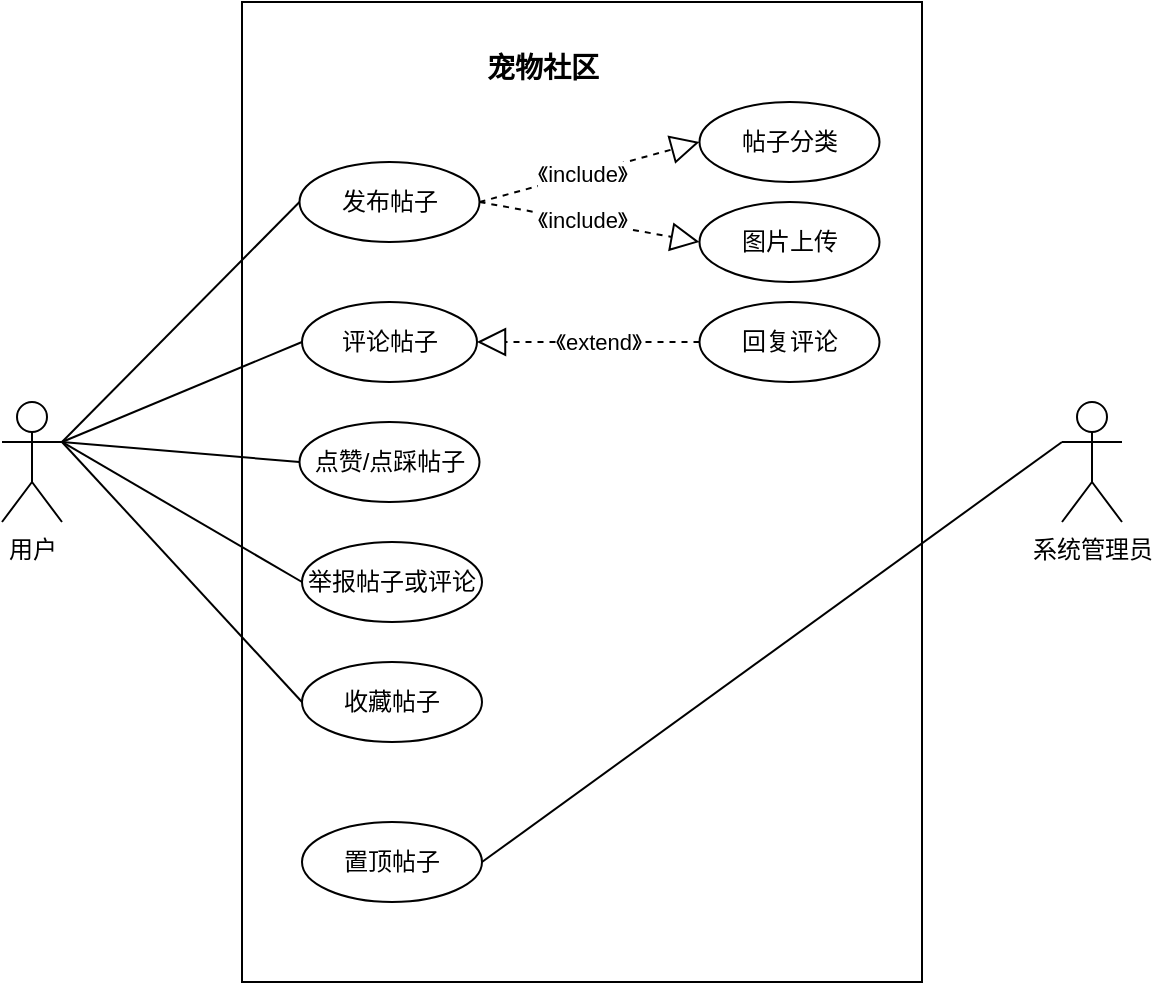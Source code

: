 <mxfile version="24.7.5">
  <diagram name="第 1 页" id="nsxJLc1dvf7kwepm8-jS">
    <mxGraphModel dx="1091" dy="855" grid="1" gridSize="10" guides="1" tooltips="1" connect="1" arrows="1" fold="1" page="1" pageScale="1" pageWidth="827" pageHeight="1169" math="0" shadow="0">
      <root>
        <mxCell id="0" />
        <mxCell id="1" parent="0" />
        <mxCell id="mOv1wEPNL8f3eLhTAkVn-103" value="" style="rounded=0;whiteSpace=wrap;html=1;" vertex="1" parent="1">
          <mxGeometry x="180" y="100" width="340" height="490" as="geometry" />
        </mxCell>
        <mxCell id="mOv1wEPNL8f3eLhTAkVn-2" value="用户" style="shape=umlActor;verticalLabelPosition=bottom;verticalAlign=top;html=1;outlineConnect=0;" vertex="1" parent="1">
          <mxGeometry x="60" y="300" width="30" height="60" as="geometry" />
        </mxCell>
        <mxCell id="mOv1wEPNL8f3eLhTAkVn-3" value="系统管理员" style="shape=umlActor;verticalLabelPosition=bottom;verticalAlign=top;html=1;outlineConnect=0;" vertex="1" parent="1">
          <mxGeometry x="590" y="300" width="30" height="60" as="geometry" />
        </mxCell>
        <mxCell id="mOv1wEPNL8f3eLhTAkVn-4" value="&lt;font style=&quot;font-size: 14px;&quot;&gt;宠物社区&lt;/font&gt;" style="text;strokeColor=none;fillColor=none;html=1;fontSize=24;fontStyle=1;verticalAlign=middle;align=center;" vertex="1" parent="1">
          <mxGeometry x="280" y="110" width="100" height="40" as="geometry" />
        </mxCell>
        <mxCell id="mOv1wEPNL8f3eLhTAkVn-5" value="发布帖子" style="ellipse;whiteSpace=wrap;html=1;" vertex="1" parent="1">
          <mxGeometry x="208.75" y="180" width="90" height="40" as="geometry" />
        </mxCell>
        <mxCell id="mOv1wEPNL8f3eLhTAkVn-6" value="评论帖子" style="ellipse;whiteSpace=wrap;html=1;" vertex="1" parent="1">
          <mxGeometry x="210" y="250" width="87.5" height="40" as="geometry" />
        </mxCell>
        <mxCell id="mOv1wEPNL8f3eLhTAkVn-7" value="点赞/点踩帖子" style="ellipse;whiteSpace=wrap;html=1;" vertex="1" parent="1">
          <mxGeometry x="208.75" y="310" width="90" height="40" as="geometry" />
        </mxCell>
        <mxCell id="mOv1wEPNL8f3eLhTAkVn-8" value="举报帖子或评论" style="ellipse;whiteSpace=wrap;html=1;" vertex="1" parent="1">
          <mxGeometry x="210" y="370" width="90" height="40" as="geometry" />
        </mxCell>
        <mxCell id="mOv1wEPNL8f3eLhTAkVn-11" value="收藏帖子" style="ellipse;whiteSpace=wrap;html=1;" vertex="1" parent="1">
          <mxGeometry x="210" y="430" width="90" height="40" as="geometry" />
        </mxCell>
        <mxCell id="mOv1wEPNL8f3eLhTAkVn-14" value="置顶帖子" style="ellipse;whiteSpace=wrap;html=1;" vertex="1" parent="1">
          <mxGeometry x="210" y="510" width="90" height="40" as="geometry" />
        </mxCell>
        <mxCell id="mOv1wEPNL8f3eLhTAkVn-77" value="" style="endArrow=none;html=1;rounded=0;exitX=1;exitY=0.333;exitDx=0;exitDy=0;exitPerimeter=0;entryX=0;entryY=0.5;entryDx=0;entryDy=0;" edge="1" parent="1" source="mOv1wEPNL8f3eLhTAkVn-2" target="mOv1wEPNL8f3eLhTAkVn-5">
          <mxGeometry width="50" height="50" relative="1" as="geometry">
            <mxPoint x="230" y="420" as="sourcePoint" />
            <mxPoint x="280" y="370" as="targetPoint" />
          </mxGeometry>
        </mxCell>
        <mxCell id="mOv1wEPNL8f3eLhTAkVn-78" value="" style="endArrow=none;html=1;rounded=0;entryX=0;entryY=0.5;entryDx=0;entryDy=0;exitX=1;exitY=0.333;exitDx=0;exitDy=0;exitPerimeter=0;" edge="1" parent="1" target="mOv1wEPNL8f3eLhTAkVn-6" source="mOv1wEPNL8f3eLhTAkVn-2">
          <mxGeometry width="50" height="50" relative="1" as="geometry">
            <mxPoint x="90" y="380" as="sourcePoint" />
            <mxPoint x="220" y="90" as="targetPoint" />
          </mxGeometry>
        </mxCell>
        <mxCell id="mOv1wEPNL8f3eLhTAkVn-79" value="" style="endArrow=none;html=1;rounded=0;entryX=0;entryY=0.5;entryDx=0;entryDy=0;exitX=1;exitY=0.333;exitDx=0;exitDy=0;exitPerimeter=0;" edge="1" parent="1" target="mOv1wEPNL8f3eLhTAkVn-7" source="mOv1wEPNL8f3eLhTAkVn-2">
          <mxGeometry width="50" height="50" relative="1" as="geometry">
            <mxPoint x="90" y="380" as="sourcePoint" />
            <mxPoint x="221" y="150" as="targetPoint" />
          </mxGeometry>
        </mxCell>
        <mxCell id="mOv1wEPNL8f3eLhTAkVn-80" value="" style="endArrow=none;html=1;rounded=0;entryX=0;entryY=0.5;entryDx=0;entryDy=0;exitX=1;exitY=0.333;exitDx=0;exitDy=0;exitPerimeter=0;" edge="1" parent="1" source="mOv1wEPNL8f3eLhTAkVn-2" target="mOv1wEPNL8f3eLhTAkVn-8">
          <mxGeometry width="50" height="50" relative="1" as="geometry">
            <mxPoint x="100" y="390" as="sourcePoint" />
            <mxPoint x="220" y="220" as="targetPoint" />
          </mxGeometry>
        </mxCell>
        <mxCell id="mOv1wEPNL8f3eLhTAkVn-81" value="" style="endArrow=none;html=1;rounded=0;entryX=0;entryY=0.5;entryDx=0;entryDy=0;exitX=1;exitY=0.333;exitDx=0;exitDy=0;exitPerimeter=0;" edge="1" parent="1" source="mOv1wEPNL8f3eLhTAkVn-2" target="mOv1wEPNL8f3eLhTAkVn-11">
          <mxGeometry width="50" height="50" relative="1" as="geometry">
            <mxPoint x="100" y="390" as="sourcePoint" />
            <mxPoint x="220" y="350" as="targetPoint" />
          </mxGeometry>
        </mxCell>
        <mxCell id="mOv1wEPNL8f3eLhTAkVn-91" value="图片上传" style="ellipse;whiteSpace=wrap;html=1;" vertex="1" parent="1">
          <mxGeometry x="408.75" y="200" width="90" height="40" as="geometry" />
        </mxCell>
        <mxCell id="mOv1wEPNL8f3eLhTAkVn-92" value="" style="endArrow=block;dashed=1;endFill=0;endSize=12;html=1;rounded=0;entryX=0;entryY=0.5;entryDx=0;entryDy=0;" edge="1" parent="1" target="mOv1wEPNL8f3eLhTAkVn-91">
          <mxGeometry width="160" relative="1" as="geometry">
            <mxPoint x="298.75" y="200" as="sourcePoint" />
            <mxPoint x="688.75" y="268.95" as="targetPoint" />
          </mxGeometry>
        </mxCell>
        <mxCell id="mOv1wEPNL8f3eLhTAkVn-93" value="《include》" style="edgeLabel;html=1;align=center;verticalAlign=middle;resizable=0;points=[];" vertex="1" connectable="0" parent="mOv1wEPNL8f3eLhTAkVn-92">
          <mxGeometry x="-0.083" relative="1" as="geometry">
            <mxPoint as="offset" />
          </mxGeometry>
        </mxCell>
        <mxCell id="mOv1wEPNL8f3eLhTAkVn-94" value="帖子分类" style="ellipse;whiteSpace=wrap;html=1;" vertex="1" parent="1">
          <mxGeometry x="408.75" y="150" width="90" height="40" as="geometry" />
        </mxCell>
        <mxCell id="mOv1wEPNL8f3eLhTAkVn-95" value="" style="endArrow=block;dashed=1;endFill=0;endSize=12;html=1;rounded=0;entryX=0;entryY=0.5;entryDx=0;entryDy=0;exitX=1;exitY=0.5;exitDx=0;exitDy=0;" edge="1" parent="1" target="mOv1wEPNL8f3eLhTAkVn-94" source="mOv1wEPNL8f3eLhTAkVn-5">
          <mxGeometry width="160" relative="1" as="geometry">
            <mxPoint x="528.75" y="270" as="sourcePoint" />
            <mxPoint x="682.75" y="208.95" as="targetPoint" />
          </mxGeometry>
        </mxCell>
        <mxCell id="mOv1wEPNL8f3eLhTAkVn-96" value="《include》" style="edgeLabel;html=1;align=center;verticalAlign=middle;resizable=0;points=[];" vertex="1" connectable="0" parent="mOv1wEPNL8f3eLhTAkVn-95">
          <mxGeometry x="-0.083" relative="1" as="geometry">
            <mxPoint as="offset" />
          </mxGeometry>
        </mxCell>
        <mxCell id="mOv1wEPNL8f3eLhTAkVn-97" value="回复评论" style="ellipse;whiteSpace=wrap;html=1;" vertex="1" parent="1">
          <mxGeometry x="408.75" y="250" width="90" height="40" as="geometry" />
        </mxCell>
        <mxCell id="mOv1wEPNL8f3eLhTAkVn-102" value="" style="endArrow=none;html=1;rounded=0;entryX=0;entryY=0.333;entryDx=0;entryDy=0;exitX=1;exitY=0.5;exitDx=0;exitDy=0;entryPerimeter=0;" edge="1" parent="1" source="mOv1wEPNL8f3eLhTAkVn-14" target="mOv1wEPNL8f3eLhTAkVn-3">
          <mxGeometry width="50" height="50" relative="1" as="geometry">
            <mxPoint x="400" y="440" as="sourcePoint" />
            <mxPoint x="520" y="510" as="targetPoint" />
          </mxGeometry>
        </mxCell>
        <mxCell id="mOv1wEPNL8f3eLhTAkVn-104" value="" style="endArrow=block;dashed=1;endFill=0;endSize=12;html=1;rounded=0;entryX=1;entryY=0.5;entryDx=0;entryDy=0;exitX=0;exitY=0.5;exitDx=0;exitDy=0;" edge="1" parent="1" source="mOv1wEPNL8f3eLhTAkVn-97" target="mOv1wEPNL8f3eLhTAkVn-6">
          <mxGeometry width="160" relative="1" as="geometry">
            <mxPoint x="290" y="320" as="sourcePoint" />
            <mxPoint x="400.25" y="340" as="targetPoint" />
          </mxGeometry>
        </mxCell>
        <mxCell id="mOv1wEPNL8f3eLhTAkVn-105" value="《extend》" style="edgeLabel;html=1;align=center;verticalAlign=middle;resizable=0;points=[];" vertex="1" connectable="0" parent="mOv1wEPNL8f3eLhTAkVn-104">
          <mxGeometry x="-0.083" relative="1" as="geometry">
            <mxPoint as="offset" />
          </mxGeometry>
        </mxCell>
      </root>
    </mxGraphModel>
  </diagram>
</mxfile>
